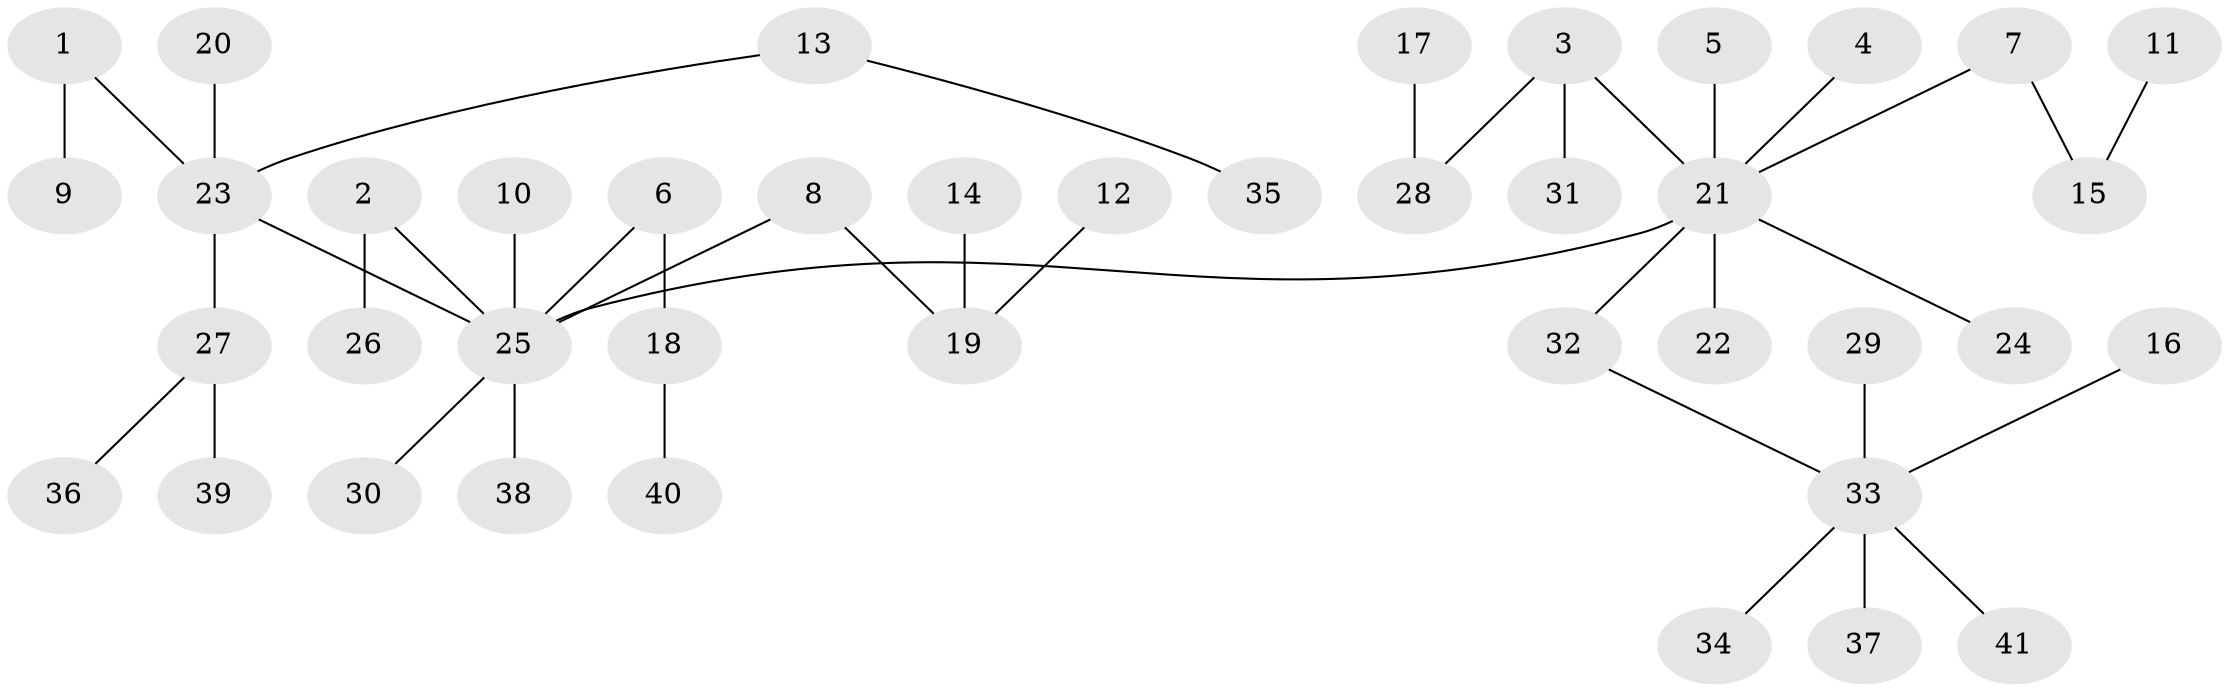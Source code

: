 // original degree distribution, {3: 0.14814814814814814, 5: 0.024691358024691357, 4: 0.037037037037037035, 7: 0.012345679012345678, 6: 0.024691358024691357, 2: 0.2716049382716049, 1: 0.48148148148148145}
// Generated by graph-tools (version 1.1) at 2025/26/03/09/25 03:26:30]
// undirected, 41 vertices, 40 edges
graph export_dot {
graph [start="1"]
  node [color=gray90,style=filled];
  1;
  2;
  3;
  4;
  5;
  6;
  7;
  8;
  9;
  10;
  11;
  12;
  13;
  14;
  15;
  16;
  17;
  18;
  19;
  20;
  21;
  22;
  23;
  24;
  25;
  26;
  27;
  28;
  29;
  30;
  31;
  32;
  33;
  34;
  35;
  36;
  37;
  38;
  39;
  40;
  41;
  1 -- 9 [weight=1.0];
  1 -- 23 [weight=1.0];
  2 -- 25 [weight=1.0];
  2 -- 26 [weight=1.0];
  3 -- 21 [weight=1.0];
  3 -- 28 [weight=1.0];
  3 -- 31 [weight=1.0];
  4 -- 21 [weight=1.0];
  5 -- 21 [weight=1.0];
  6 -- 18 [weight=1.0];
  6 -- 25 [weight=1.0];
  7 -- 15 [weight=1.0];
  7 -- 21 [weight=1.0];
  8 -- 19 [weight=1.0];
  8 -- 25 [weight=1.0];
  10 -- 25 [weight=1.0];
  11 -- 15 [weight=1.0];
  12 -- 19 [weight=1.0];
  13 -- 23 [weight=1.0];
  13 -- 35 [weight=1.0];
  14 -- 19 [weight=1.0];
  16 -- 33 [weight=1.0];
  17 -- 28 [weight=1.0];
  18 -- 40 [weight=1.0];
  20 -- 23 [weight=1.0];
  21 -- 22 [weight=1.0];
  21 -- 24 [weight=1.0];
  21 -- 25 [weight=1.0];
  21 -- 32 [weight=1.0];
  23 -- 25 [weight=1.0];
  23 -- 27 [weight=1.0];
  25 -- 30 [weight=1.0];
  25 -- 38 [weight=1.0];
  27 -- 36 [weight=1.0];
  27 -- 39 [weight=1.0];
  29 -- 33 [weight=1.0];
  32 -- 33 [weight=1.0];
  33 -- 34 [weight=1.0];
  33 -- 37 [weight=1.0];
  33 -- 41 [weight=1.0];
}
